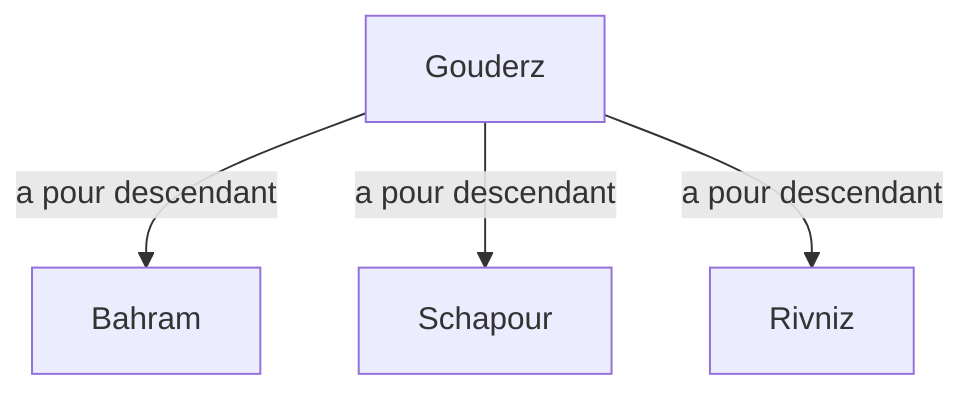 graph TD
Gouderz --a pour descendant--> Bahram
Gouderz --a pour descendant--> Schapour
Gouderz --a pour descendant--> Rivniz